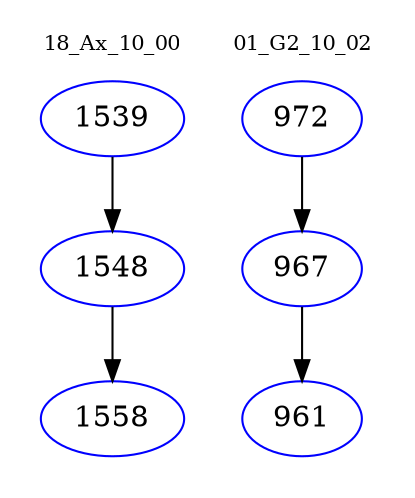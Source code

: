 digraph{
subgraph cluster_0 {
color = white
label = "18_Ax_10_00";
fontsize=10;
T0_1539 [label="1539", color="blue"]
T0_1539 -> T0_1548 [color="black"]
T0_1548 [label="1548", color="blue"]
T0_1548 -> T0_1558 [color="black"]
T0_1558 [label="1558", color="blue"]
}
subgraph cluster_1 {
color = white
label = "01_G2_10_02";
fontsize=10;
T1_972 [label="972", color="blue"]
T1_972 -> T1_967 [color="black"]
T1_967 [label="967", color="blue"]
T1_967 -> T1_961 [color="black"]
T1_961 [label="961", color="blue"]
}
}
